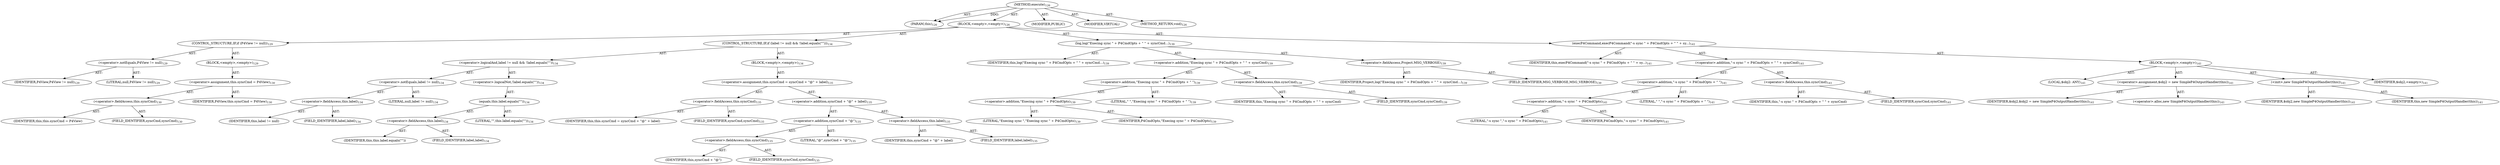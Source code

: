 digraph "execute" {  
"111669149698" [label = <(METHOD,execute)<SUB>126</SUB>> ]
"115964116993" [label = <(PARAM,this)<SUB>126</SUB>> ]
"25769803782" [label = <(BLOCK,&lt;empty&gt;,&lt;empty&gt;)<SUB>126</SUB>> ]
"47244640258" [label = <(CONTROL_STRUCTURE,IF,if (P4View != null))<SUB>129</SUB>> ]
"30064771092" [label = <(&lt;operator&gt;.notEquals,P4View != null)<SUB>129</SUB>> ]
"68719476752" [label = <(IDENTIFIER,P4View,P4View != null)<SUB>129</SUB>> ]
"90194313223" [label = <(LITERAL,null,P4View != null)<SUB>129</SUB>> ]
"25769803783" [label = <(BLOCK,&lt;empty&gt;,&lt;empty&gt;)<SUB>129</SUB>> ]
"30064771093" [label = <(&lt;operator&gt;.assignment,this.syncCmd = P4View)<SUB>130</SUB>> ]
"30064771094" [label = <(&lt;operator&gt;.fieldAccess,this.syncCmd)<SUB>130</SUB>> ]
"68719476753" [label = <(IDENTIFIER,this,this.syncCmd = P4View)> ]
"55834574850" [label = <(FIELD_IDENTIFIER,syncCmd,syncCmd)<SUB>130</SUB>> ]
"68719476754" [label = <(IDENTIFIER,P4View,this.syncCmd = P4View)<SUB>130</SUB>> ]
"47244640259" [label = <(CONTROL_STRUCTURE,IF,if (label != null &amp;&amp; !label.equals(&quot;&quot;)))<SUB>134</SUB>> ]
"30064771095" [label = <(&lt;operator&gt;.logicalAnd,label != null &amp;&amp; !label.equals(&quot;&quot;))<SUB>134</SUB>> ]
"30064771096" [label = <(&lt;operator&gt;.notEquals,label != null)<SUB>134</SUB>> ]
"30064771097" [label = <(&lt;operator&gt;.fieldAccess,this.label)<SUB>134</SUB>> ]
"68719476755" [label = <(IDENTIFIER,this,label != null)> ]
"55834574851" [label = <(FIELD_IDENTIFIER,label,label)<SUB>134</SUB>> ]
"90194313224" [label = <(LITERAL,null,label != null)<SUB>134</SUB>> ]
"30064771098" [label = <(&lt;operator&gt;.logicalNot,!label.equals(&quot;&quot;))<SUB>134</SUB>> ]
"30064771099" [label = <(equals,this.label.equals(&quot;&quot;))<SUB>134</SUB>> ]
"30064771100" [label = <(&lt;operator&gt;.fieldAccess,this.label)<SUB>134</SUB>> ]
"68719476756" [label = <(IDENTIFIER,this,this.label.equals(&quot;&quot;))> ]
"55834574852" [label = <(FIELD_IDENTIFIER,label,label)<SUB>134</SUB>> ]
"90194313225" [label = <(LITERAL,&quot;&quot;,this.label.equals(&quot;&quot;))<SUB>134</SUB>> ]
"25769803784" [label = <(BLOCK,&lt;empty&gt;,&lt;empty&gt;)<SUB>134</SUB>> ]
"30064771101" [label = <(&lt;operator&gt;.assignment,this.syncCmd = syncCmd + &quot;@&quot; + label)<SUB>135</SUB>> ]
"30064771102" [label = <(&lt;operator&gt;.fieldAccess,this.syncCmd)<SUB>135</SUB>> ]
"68719476757" [label = <(IDENTIFIER,this,this.syncCmd = syncCmd + &quot;@&quot; + label)> ]
"55834574853" [label = <(FIELD_IDENTIFIER,syncCmd,syncCmd)<SUB>135</SUB>> ]
"30064771103" [label = <(&lt;operator&gt;.addition,syncCmd + &quot;@&quot; + label)<SUB>135</SUB>> ]
"30064771104" [label = <(&lt;operator&gt;.addition,syncCmd + &quot;@&quot;)<SUB>135</SUB>> ]
"30064771105" [label = <(&lt;operator&gt;.fieldAccess,this.syncCmd)<SUB>135</SUB>> ]
"68719476758" [label = <(IDENTIFIER,this,syncCmd + &quot;@&quot;)> ]
"55834574854" [label = <(FIELD_IDENTIFIER,syncCmd,syncCmd)<SUB>135</SUB>> ]
"90194313226" [label = <(LITERAL,&quot;@&quot;,syncCmd + &quot;@&quot;)<SUB>135</SUB>> ]
"30064771106" [label = <(&lt;operator&gt;.fieldAccess,this.label)<SUB>135</SUB>> ]
"68719476759" [label = <(IDENTIFIER,this,syncCmd + &quot;@&quot; + label)> ]
"55834574855" [label = <(FIELD_IDENTIFIER,label,label)<SUB>135</SUB>> ]
"30064771107" [label = <(log,log(&quot;Execing sync &quot; + P4CmdOpts + &quot; &quot; + syncCmd...)<SUB>139</SUB>> ]
"68719476737" [label = <(IDENTIFIER,this,log(&quot;Execing sync &quot; + P4CmdOpts + &quot; &quot; + syncCmd...)<SUB>139</SUB>> ]
"30064771108" [label = <(&lt;operator&gt;.addition,&quot;Execing sync &quot; + P4CmdOpts + &quot; &quot; + syncCmd)<SUB>139</SUB>> ]
"30064771109" [label = <(&lt;operator&gt;.addition,&quot;Execing sync &quot; + P4CmdOpts + &quot; &quot;)<SUB>139</SUB>> ]
"30064771110" [label = <(&lt;operator&gt;.addition,&quot;Execing sync &quot; + P4CmdOpts)<SUB>139</SUB>> ]
"90194313227" [label = <(LITERAL,&quot;Execing sync &quot;,&quot;Execing sync &quot; + P4CmdOpts)<SUB>139</SUB>> ]
"68719476760" [label = <(IDENTIFIER,P4CmdOpts,&quot;Execing sync &quot; + P4CmdOpts)<SUB>139</SUB>> ]
"90194313228" [label = <(LITERAL,&quot; &quot;,&quot;Execing sync &quot; + P4CmdOpts + &quot; &quot;)<SUB>139</SUB>> ]
"30064771111" [label = <(&lt;operator&gt;.fieldAccess,this.syncCmd)<SUB>139</SUB>> ]
"68719476761" [label = <(IDENTIFIER,this,&quot;Execing sync &quot; + P4CmdOpts + &quot; &quot; + syncCmd)> ]
"55834574856" [label = <(FIELD_IDENTIFIER,syncCmd,syncCmd)<SUB>139</SUB>> ]
"30064771112" [label = <(&lt;operator&gt;.fieldAccess,Project.MSG_VERBOSE)<SUB>139</SUB>> ]
"68719476762" [label = <(IDENTIFIER,Project,log(&quot;Execing sync &quot; + P4CmdOpts + &quot; &quot; + syncCmd...)<SUB>139</SUB>> ]
"55834574857" [label = <(FIELD_IDENTIFIER,MSG_VERBOSE,MSG_VERBOSE)<SUB>139</SUB>> ]
"30064771113" [label = <(execP4Command,execP4Command(&quot;-s sync &quot; + P4CmdOpts + &quot; &quot; + sy...)<SUB>141</SUB>> ]
"68719476739" [label = <(IDENTIFIER,this,execP4Command(&quot;-s sync &quot; + P4CmdOpts + &quot; &quot; + sy...)<SUB>141</SUB>> ]
"30064771114" [label = <(&lt;operator&gt;.addition,&quot;-s sync &quot; + P4CmdOpts + &quot; &quot; + syncCmd)<SUB>141</SUB>> ]
"30064771115" [label = <(&lt;operator&gt;.addition,&quot;-s sync &quot; + P4CmdOpts + &quot; &quot;)<SUB>141</SUB>> ]
"30064771116" [label = <(&lt;operator&gt;.addition,&quot;-s sync &quot; + P4CmdOpts)<SUB>141</SUB>> ]
"90194313229" [label = <(LITERAL,&quot;-s sync &quot;,&quot;-s sync &quot; + P4CmdOpts)<SUB>141</SUB>> ]
"68719476763" [label = <(IDENTIFIER,P4CmdOpts,&quot;-s sync &quot; + P4CmdOpts)<SUB>141</SUB>> ]
"90194313230" [label = <(LITERAL,&quot; &quot;,&quot;-s sync &quot; + P4CmdOpts + &quot; &quot;)<SUB>141</SUB>> ]
"30064771117" [label = <(&lt;operator&gt;.fieldAccess,this.syncCmd)<SUB>141</SUB>> ]
"68719476764" [label = <(IDENTIFIER,this,&quot;-s sync &quot; + P4CmdOpts + &quot; &quot; + syncCmd)> ]
"55834574858" [label = <(FIELD_IDENTIFIER,syncCmd,syncCmd)<SUB>141</SUB>> ]
"25769803785" [label = <(BLOCK,&lt;empty&gt;,&lt;empty&gt;)<SUB>141</SUB>> ]
"94489280514" [label = <(LOCAL,$obj2: ANY)<SUB>141</SUB>> ]
"30064771118" [label = <(&lt;operator&gt;.assignment,$obj2 = new SimpleP4OutputHandler(this))<SUB>141</SUB>> ]
"68719476765" [label = <(IDENTIFIER,$obj2,$obj2 = new SimpleP4OutputHandler(this))<SUB>141</SUB>> ]
"30064771119" [label = <(&lt;operator&gt;.alloc,new SimpleP4OutputHandler(this))<SUB>141</SUB>> ]
"30064771120" [label = <(&lt;init&gt;,new SimpleP4OutputHandler(this))<SUB>141</SUB>> ]
"68719476766" [label = <(IDENTIFIER,$obj2,new SimpleP4OutputHandler(this))<SUB>141</SUB>> ]
"68719476738" [label = <(IDENTIFIER,this,new SimpleP4OutputHandler(this))<SUB>141</SUB>> ]
"68719476767" [label = <(IDENTIFIER,$obj2,&lt;empty&gt;)<SUB>141</SUB>> ]
"133143986181" [label = <(MODIFIER,PUBLIC)> ]
"133143986182" [label = <(MODIFIER,VIRTUAL)> ]
"128849018882" [label = <(METHOD_RETURN,void)<SUB>126</SUB>> ]
  "111669149698" -> "115964116993"  [ label = "AST: "] 
  "111669149698" -> "25769803782"  [ label = "AST: "] 
  "111669149698" -> "133143986181"  [ label = "AST: "] 
  "111669149698" -> "133143986182"  [ label = "AST: "] 
  "111669149698" -> "128849018882"  [ label = "AST: "] 
  "25769803782" -> "47244640258"  [ label = "AST: "] 
  "25769803782" -> "47244640259"  [ label = "AST: "] 
  "25769803782" -> "30064771107"  [ label = "AST: "] 
  "25769803782" -> "30064771113"  [ label = "AST: "] 
  "47244640258" -> "30064771092"  [ label = "AST: "] 
  "47244640258" -> "25769803783"  [ label = "AST: "] 
  "30064771092" -> "68719476752"  [ label = "AST: "] 
  "30064771092" -> "90194313223"  [ label = "AST: "] 
  "25769803783" -> "30064771093"  [ label = "AST: "] 
  "30064771093" -> "30064771094"  [ label = "AST: "] 
  "30064771093" -> "68719476754"  [ label = "AST: "] 
  "30064771094" -> "68719476753"  [ label = "AST: "] 
  "30064771094" -> "55834574850"  [ label = "AST: "] 
  "47244640259" -> "30064771095"  [ label = "AST: "] 
  "47244640259" -> "25769803784"  [ label = "AST: "] 
  "30064771095" -> "30064771096"  [ label = "AST: "] 
  "30064771095" -> "30064771098"  [ label = "AST: "] 
  "30064771096" -> "30064771097"  [ label = "AST: "] 
  "30064771096" -> "90194313224"  [ label = "AST: "] 
  "30064771097" -> "68719476755"  [ label = "AST: "] 
  "30064771097" -> "55834574851"  [ label = "AST: "] 
  "30064771098" -> "30064771099"  [ label = "AST: "] 
  "30064771099" -> "30064771100"  [ label = "AST: "] 
  "30064771099" -> "90194313225"  [ label = "AST: "] 
  "30064771100" -> "68719476756"  [ label = "AST: "] 
  "30064771100" -> "55834574852"  [ label = "AST: "] 
  "25769803784" -> "30064771101"  [ label = "AST: "] 
  "30064771101" -> "30064771102"  [ label = "AST: "] 
  "30064771101" -> "30064771103"  [ label = "AST: "] 
  "30064771102" -> "68719476757"  [ label = "AST: "] 
  "30064771102" -> "55834574853"  [ label = "AST: "] 
  "30064771103" -> "30064771104"  [ label = "AST: "] 
  "30064771103" -> "30064771106"  [ label = "AST: "] 
  "30064771104" -> "30064771105"  [ label = "AST: "] 
  "30064771104" -> "90194313226"  [ label = "AST: "] 
  "30064771105" -> "68719476758"  [ label = "AST: "] 
  "30064771105" -> "55834574854"  [ label = "AST: "] 
  "30064771106" -> "68719476759"  [ label = "AST: "] 
  "30064771106" -> "55834574855"  [ label = "AST: "] 
  "30064771107" -> "68719476737"  [ label = "AST: "] 
  "30064771107" -> "30064771108"  [ label = "AST: "] 
  "30064771107" -> "30064771112"  [ label = "AST: "] 
  "30064771108" -> "30064771109"  [ label = "AST: "] 
  "30064771108" -> "30064771111"  [ label = "AST: "] 
  "30064771109" -> "30064771110"  [ label = "AST: "] 
  "30064771109" -> "90194313228"  [ label = "AST: "] 
  "30064771110" -> "90194313227"  [ label = "AST: "] 
  "30064771110" -> "68719476760"  [ label = "AST: "] 
  "30064771111" -> "68719476761"  [ label = "AST: "] 
  "30064771111" -> "55834574856"  [ label = "AST: "] 
  "30064771112" -> "68719476762"  [ label = "AST: "] 
  "30064771112" -> "55834574857"  [ label = "AST: "] 
  "30064771113" -> "68719476739"  [ label = "AST: "] 
  "30064771113" -> "30064771114"  [ label = "AST: "] 
  "30064771113" -> "25769803785"  [ label = "AST: "] 
  "30064771114" -> "30064771115"  [ label = "AST: "] 
  "30064771114" -> "30064771117"  [ label = "AST: "] 
  "30064771115" -> "30064771116"  [ label = "AST: "] 
  "30064771115" -> "90194313230"  [ label = "AST: "] 
  "30064771116" -> "90194313229"  [ label = "AST: "] 
  "30064771116" -> "68719476763"  [ label = "AST: "] 
  "30064771117" -> "68719476764"  [ label = "AST: "] 
  "30064771117" -> "55834574858"  [ label = "AST: "] 
  "25769803785" -> "94489280514"  [ label = "AST: "] 
  "25769803785" -> "30064771118"  [ label = "AST: "] 
  "25769803785" -> "30064771120"  [ label = "AST: "] 
  "25769803785" -> "68719476767"  [ label = "AST: "] 
  "30064771118" -> "68719476765"  [ label = "AST: "] 
  "30064771118" -> "30064771119"  [ label = "AST: "] 
  "30064771120" -> "68719476766"  [ label = "AST: "] 
  "30064771120" -> "68719476738"  [ label = "AST: "] 
  "111669149698" -> "115964116993"  [ label = "DDG: "] 
}
